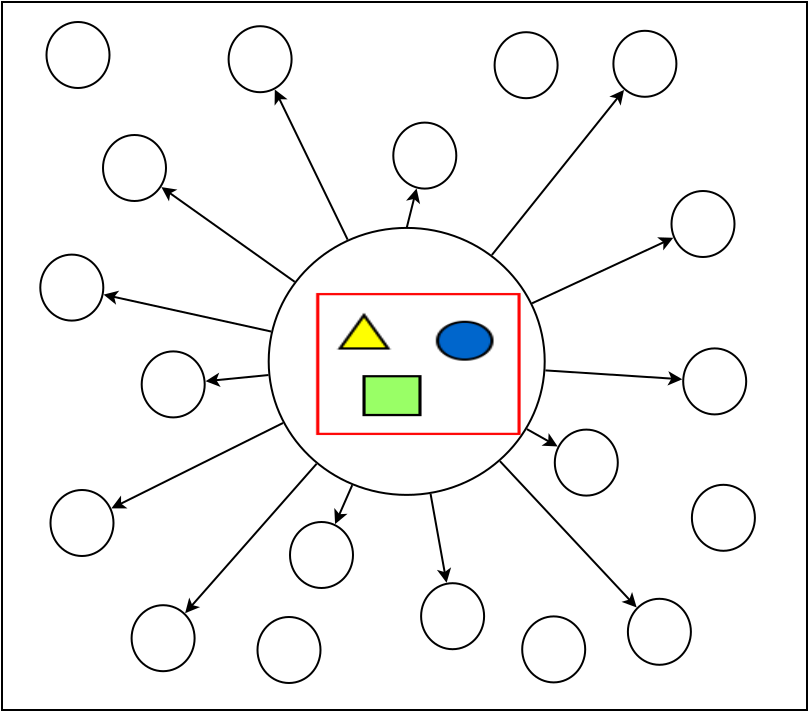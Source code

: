 <?xml version="1.0" encoding="UTF-8"?>
<dia:diagram xmlns:dia="http://www.lysator.liu.se/~alla/dia/">
  <dia:layer name="Background" visible="true" active="true">
    <dia:object type="Flowchart - Box" version="0" id="O0">
      <dia:attribute name="obj_pos">
        <dia:point val="8.565,4.38"/>
      </dia:attribute>
      <dia:attribute name="obj_bb">
        <dia:rectangle val="8.515,4.33;48.865,39.83"/>
      </dia:attribute>
      <dia:attribute name="elem_corner">
        <dia:point val="8.565,4.38"/>
      </dia:attribute>
      <dia:attribute name="elem_width">
        <dia:real val="40.25"/>
      </dia:attribute>
      <dia:attribute name="elem_height">
        <dia:real val="35.4"/>
      </dia:attribute>
      <dia:attribute name="show_background">
        <dia:boolean val="true"/>
      </dia:attribute>
      <dia:attribute name="padding">
        <dia:real val="0.5"/>
      </dia:attribute>
      <dia:attribute name="text">
        <dia:composite type="text">
          <dia:attribute name="string">
            <dia:string>##</dia:string>
          </dia:attribute>
          <dia:attribute name="font">
            <dia:font family="sans" style="0" name="Helvetica"/>
          </dia:attribute>
          <dia:attribute name="height">
            <dia:real val="0.8"/>
          </dia:attribute>
          <dia:attribute name="pos">
            <dia:point val="28.69,22.275"/>
          </dia:attribute>
          <dia:attribute name="color">
            <dia:color val="#000000"/>
          </dia:attribute>
          <dia:attribute name="alignment">
            <dia:enum val="1"/>
          </dia:attribute>
        </dia:composite>
      </dia:attribute>
    </dia:object>
    <dia:object type="Standard - Ellipse" version="0" id="O1">
      <dia:attribute name="obj_pos">
        <dia:point val="21.9,15.675"/>
      </dia:attribute>
      <dia:attribute name="obj_bb">
        <dia:rectangle val="21.85,15.625;35.75,29.075"/>
      </dia:attribute>
      <dia:attribute name="elem_corner">
        <dia:point val="21.9,15.675"/>
      </dia:attribute>
      <dia:attribute name="elem_width">
        <dia:real val="13.8"/>
      </dia:attribute>
      <dia:attribute name="elem_height">
        <dia:real val="13.35"/>
      </dia:attribute>
    </dia:object>
    <dia:object type="Standard - Ellipse" version="0" id="O2">
      <dia:attribute name="obj_pos">
        <dia:point val="13.615,11.03"/>
      </dia:attribute>
      <dia:attribute name="obj_bb">
        <dia:rectangle val="13.565,10.98;16.815,14.38"/>
      </dia:attribute>
      <dia:attribute name="elem_corner">
        <dia:point val="13.615,11.03"/>
      </dia:attribute>
      <dia:attribute name="elem_width">
        <dia:real val="3.15"/>
      </dia:attribute>
      <dia:attribute name="elem_height">
        <dia:real val="3.3"/>
      </dia:attribute>
    </dia:object>
    <dia:object type="Standard - Ellipse" version="0" id="O3">
      <dia:attribute name="obj_pos">
        <dia:point val="28.13,10.41"/>
      </dia:attribute>
      <dia:attribute name="obj_bb">
        <dia:rectangle val="28.08,10.36;31.33,13.76"/>
      </dia:attribute>
      <dia:attribute name="elem_corner">
        <dia:point val="28.13,10.41"/>
      </dia:attribute>
      <dia:attribute name="elem_width">
        <dia:real val="3.15"/>
      </dia:attribute>
      <dia:attribute name="elem_height">
        <dia:real val="3.3"/>
      </dia:attribute>
    </dia:object>
    <dia:object type="Standard - Ellipse" version="0" id="O4">
      <dia:attribute name="obj_pos">
        <dia:point val="19.895,5.59"/>
      </dia:attribute>
      <dia:attribute name="obj_bb">
        <dia:rectangle val="19.845,5.54;23.095,8.94"/>
      </dia:attribute>
      <dia:attribute name="elem_corner">
        <dia:point val="19.895,5.59"/>
      </dia:attribute>
      <dia:attribute name="elem_width">
        <dia:real val="3.15"/>
      </dia:attribute>
      <dia:attribute name="elem_height">
        <dia:real val="3.3"/>
      </dia:attribute>
    </dia:object>
    <dia:object type="Standard - Ellipse" version="0" id="O5">
      <dia:attribute name="obj_pos">
        <dia:point val="39.86,34.22"/>
      </dia:attribute>
      <dia:attribute name="obj_bb">
        <dia:rectangle val="39.81,34.17;43.06,37.57"/>
      </dia:attribute>
      <dia:attribute name="elem_corner">
        <dia:point val="39.86,34.22"/>
      </dia:attribute>
      <dia:attribute name="elem_width">
        <dia:real val="3.15"/>
      </dia:attribute>
      <dia:attribute name="elem_height">
        <dia:real val="3.3"/>
      </dia:attribute>
    </dia:object>
    <dia:object type="Standard - Ellipse" version="0" id="O6">
      <dia:attribute name="obj_pos">
        <dia:point val="42.625,21.7"/>
      </dia:attribute>
      <dia:attribute name="obj_bb">
        <dia:rectangle val="42.575,21.65;45.825,25.05"/>
      </dia:attribute>
      <dia:attribute name="elem_corner">
        <dia:point val="42.625,21.7"/>
      </dia:attribute>
      <dia:attribute name="elem_width">
        <dia:real val="3.15"/>
      </dia:attribute>
      <dia:attribute name="elem_height">
        <dia:real val="3.3"/>
      </dia:attribute>
    </dia:object>
    <dia:object type="Standard - Ellipse" version="0" id="O7">
      <dia:attribute name="obj_pos">
        <dia:point val="42.04,13.83"/>
      </dia:attribute>
      <dia:attribute name="obj_bb">
        <dia:rectangle val="41.99,13.78;45.24,17.18"/>
      </dia:attribute>
      <dia:attribute name="elem_corner">
        <dia:point val="42.04,13.83"/>
      </dia:attribute>
      <dia:attribute name="elem_width">
        <dia:real val="3.15"/>
      </dia:attribute>
      <dia:attribute name="elem_height">
        <dia:real val="3.3"/>
      </dia:attribute>
    </dia:object>
    <dia:object type="Standard - Ellipse" version="0" id="O8">
      <dia:attribute name="obj_pos">
        <dia:point val="36.205,25.76"/>
      </dia:attribute>
      <dia:attribute name="obj_bb">
        <dia:rectangle val="36.155,25.71;39.405,29.11"/>
      </dia:attribute>
      <dia:attribute name="elem_corner">
        <dia:point val="36.205,25.76"/>
      </dia:attribute>
      <dia:attribute name="elem_width">
        <dia:real val="3.15"/>
      </dia:attribute>
      <dia:attribute name="elem_height">
        <dia:real val="3.3"/>
      </dia:attribute>
    </dia:object>
    <dia:object type="Standard - Ellipse" version="0" id="O9">
      <dia:attribute name="obj_pos">
        <dia:point val="29.52,33.44"/>
      </dia:attribute>
      <dia:attribute name="obj_bb">
        <dia:rectangle val="29.47,33.39;32.72,36.79"/>
      </dia:attribute>
      <dia:attribute name="elem_corner">
        <dia:point val="29.52,33.44"/>
      </dia:attribute>
      <dia:attribute name="elem_width">
        <dia:real val="3.15"/>
      </dia:attribute>
      <dia:attribute name="elem_height">
        <dia:real val="3.3"/>
      </dia:attribute>
    </dia:object>
    <dia:object type="Standard - Ellipse" version="0" id="O10">
      <dia:attribute name="obj_pos">
        <dia:point val="39.135,5.82"/>
      </dia:attribute>
      <dia:attribute name="obj_bb">
        <dia:rectangle val="39.085,5.77;42.335,9.17"/>
      </dia:attribute>
      <dia:attribute name="elem_corner">
        <dia:point val="39.135,5.82"/>
      </dia:attribute>
      <dia:attribute name="elem_width">
        <dia:real val="3.15"/>
      </dia:attribute>
      <dia:attribute name="elem_height">
        <dia:real val="3.3"/>
      </dia:attribute>
    </dia:object>
    <dia:object type="Standard - Ellipse" version="0" id="O11">
      <dia:attribute name="obj_pos">
        <dia:point val="15.55,21.85"/>
      </dia:attribute>
      <dia:attribute name="obj_bb">
        <dia:rectangle val="15.5,21.8;18.75,25.2"/>
      </dia:attribute>
      <dia:attribute name="elem_corner">
        <dia:point val="15.55,21.85"/>
      </dia:attribute>
      <dia:attribute name="elem_width">
        <dia:real val="3.15"/>
      </dia:attribute>
      <dia:attribute name="elem_height">
        <dia:real val="3.3"/>
      </dia:attribute>
    </dia:object>
    <dia:object type="Standard - Ellipse" version="0" id="O12">
      <dia:attribute name="obj_pos">
        <dia:point val="22.965,30.38"/>
      </dia:attribute>
      <dia:attribute name="obj_bb">
        <dia:rectangle val="22.915,30.33;26.165,33.73"/>
      </dia:attribute>
      <dia:attribute name="elem_corner">
        <dia:point val="22.965,30.38"/>
      </dia:attribute>
      <dia:attribute name="elem_width">
        <dia:real val="3.15"/>
      </dia:attribute>
      <dia:attribute name="elem_height">
        <dia:real val="3.3"/>
      </dia:attribute>
    </dia:object>
    <dia:object type="Standard - Ellipse" version="0" id="O13">
      <dia:attribute name="obj_pos">
        <dia:point val="10.48,17.01"/>
      </dia:attribute>
      <dia:attribute name="obj_bb">
        <dia:rectangle val="10.43,16.96;13.68,20.36"/>
      </dia:attribute>
      <dia:attribute name="elem_corner">
        <dia:point val="10.48,17.01"/>
      </dia:attribute>
      <dia:attribute name="elem_width">
        <dia:real val="3.15"/>
      </dia:attribute>
      <dia:attribute name="elem_height">
        <dia:real val="3.3"/>
      </dia:attribute>
    </dia:object>
    <dia:object type="Standard - Ellipse" version="0" id="O14">
      <dia:attribute name="obj_pos">
        <dia:point val="15.045,34.54"/>
      </dia:attribute>
      <dia:attribute name="obj_bb">
        <dia:rectangle val="14.995,34.49;18.245,37.89"/>
      </dia:attribute>
      <dia:attribute name="elem_corner">
        <dia:point val="15.045,34.54"/>
      </dia:attribute>
      <dia:attribute name="elem_width">
        <dia:real val="3.15"/>
      </dia:attribute>
      <dia:attribute name="elem_height">
        <dia:real val="3.3"/>
      </dia:attribute>
    </dia:object>
    <dia:object type="Standard - Ellipse" version="0" id="O15">
      <dia:attribute name="obj_pos">
        <dia:point val="10.99,28.78"/>
      </dia:attribute>
      <dia:attribute name="obj_bb">
        <dia:rectangle val="10.94,28.73;14.19,32.13"/>
      </dia:attribute>
      <dia:attribute name="elem_corner">
        <dia:point val="10.99,28.78"/>
      </dia:attribute>
      <dia:attribute name="elem_width">
        <dia:real val="3.15"/>
      </dia:attribute>
      <dia:attribute name="elem_height">
        <dia:real val="3.3"/>
      </dia:attribute>
    </dia:object>
    <dia:object type="Standard - Line" version="0" id="O16">
      <dia:attribute name="obj_pos">
        <dia:point val="28.8,15.675"/>
      </dia:attribute>
      <dia:attribute name="obj_bb">
        <dia:rectangle val="28.739,13.593;29.496,15.736"/>
      </dia:attribute>
      <dia:attribute name="conn_endpoints">
        <dia:point val="28.8,15.675"/>
        <dia:point val="29.294,13.702"/>
      </dia:attribute>
      <dia:attribute name="numcp">
        <dia:int val="1"/>
      </dia:attribute>
      <dia:attribute name="end_arrow">
        <dia:enum val="22"/>
      </dia:attribute>
      <dia:attribute name="end_arrow_length">
        <dia:real val="0.5"/>
      </dia:attribute>
      <dia:attribute name="end_arrow_width">
        <dia:real val="0.5"/>
      </dia:attribute>
      <dia:connections>
        <dia:connection handle="0" to="O1" connection="1"/>
        <dia:connection handle="1" to="O3" connection="8"/>
      </dia:connections>
    </dia:object>
    <dia:object type="Standard - Line" version="0" id="O17">
      <dia:attribute name="obj_pos">
        <dia:point val="35.066,19.444"/>
      </dia:attribute>
      <dia:attribute name="obj_bb">
        <dia:rectangle val="35,16.082;42.231,19.511"/>
      </dia:attribute>
      <dia:attribute name="conn_endpoints">
        <dia:point val="35.066,19.444"/>
        <dia:point val="42.13,16.169"/>
      </dia:attribute>
      <dia:attribute name="numcp">
        <dia:int val="1"/>
      </dia:attribute>
      <dia:attribute name="end_arrow">
        <dia:enum val="22"/>
      </dia:attribute>
      <dia:attribute name="end_arrow_length">
        <dia:real val="0.5"/>
      </dia:attribute>
      <dia:attribute name="end_arrow_width">
        <dia:real val="0.5"/>
      </dia:attribute>
      <dia:connections>
        <dia:connection handle="0" to="O1" connection="8"/>
        <dia:connection handle="1" to="O7" connection="8"/>
      </dia:connections>
    </dia:object>
    <dia:object type="Standard - Line" version="0" id="O18">
      <dia:attribute name="obj_pos">
        <dia:point val="25.847,16.263"/>
      </dia:attribute>
      <dia:attribute name="obj_bb">
        <dia:rectangle val="22.128,8.654;25.914,16.33"/>
      </dia:attribute>
      <dia:attribute name="conn_endpoints">
        <dia:point val="25.847,16.263"/>
        <dia:point val="22.205,8.754"/>
      </dia:attribute>
      <dia:attribute name="numcp">
        <dia:int val="1"/>
      </dia:attribute>
      <dia:attribute name="end_arrow">
        <dia:enum val="22"/>
      </dia:attribute>
      <dia:attribute name="end_arrow_length">
        <dia:real val="0.5"/>
      </dia:attribute>
      <dia:attribute name="end_arrow_width">
        <dia:real val="0.5"/>
      </dia:attribute>
      <dia:connections>
        <dia:connection handle="0" to="O1" connection="8"/>
        <dia:connection handle="1" to="O4" connection="8"/>
      </dia:connections>
    </dia:object>
    <dia:object type="Standard - Line" version="0" id="O19">
      <dia:attribute name="obj_pos">
        <dia:point val="22.023,20.857"/>
      </dia:attribute>
      <dia:attribute name="obj_bb">
        <dia:rectangle val="13.534,18.788;22.083,20.916"/>
      </dia:attribute>
      <dia:attribute name="conn_endpoints">
        <dia:point val="22.023,20.857"/>
        <dia:point val="13.643,19.01"/>
      </dia:attribute>
      <dia:attribute name="numcp">
        <dia:int val="1"/>
      </dia:attribute>
      <dia:attribute name="end_arrow">
        <dia:enum val="22"/>
      </dia:attribute>
      <dia:attribute name="end_arrow_length">
        <dia:real val="0.5"/>
      </dia:attribute>
      <dia:attribute name="end_arrow_width">
        <dia:real val="0.5"/>
      </dia:attribute>
      <dia:connections>
        <dia:connection handle="0" to="O1" connection="8"/>
        <dia:connection handle="1" to="O13" connection="8"/>
      </dia:connections>
    </dia:object>
    <dia:object type="Standard - Line" version="0" id="O20">
      <dia:attribute name="obj_pos">
        <dia:point val="21.888,23.031"/>
      </dia:attribute>
      <dia:attribute name="obj_bb">
        <dia:rectangle val="18.632,22.921;21.943,23.641"/>
      </dia:attribute>
      <dia:attribute name="conn_endpoints">
        <dia:point val="21.888,23.031"/>
        <dia:point val="18.743,23.341"/>
      </dia:attribute>
      <dia:attribute name="numcp">
        <dia:int val="1"/>
      </dia:attribute>
      <dia:attribute name="end_arrow">
        <dia:enum val="22"/>
      </dia:attribute>
      <dia:attribute name="end_arrow_length">
        <dia:real val="0.5"/>
      </dia:attribute>
      <dia:attribute name="end_arrow_width">
        <dia:real val="0.5"/>
      </dia:attribute>
      <dia:connections>
        <dia:connection handle="0" to="O1" connection="8"/>
        <dia:connection handle="1" to="O11" connection="8"/>
      </dia:connections>
    </dia:object>
    <dia:object type="Standard - Line" version="0" id="O21">
      <dia:attribute name="obj_pos">
        <dia:point val="22.62,25.426"/>
      </dia:attribute>
      <dia:attribute name="obj_bb">
        <dia:rectangle val="13.932,25.359;22.687,29.771"/>
      </dia:attribute>
      <dia:attribute name="conn_endpoints">
        <dia:point val="22.62,25.426"/>
        <dia:point val="14.032,29.7"/>
      </dia:attribute>
      <dia:attribute name="numcp">
        <dia:int val="1"/>
      </dia:attribute>
      <dia:attribute name="end_arrow">
        <dia:enum val="22"/>
      </dia:attribute>
      <dia:attribute name="end_arrow_length">
        <dia:real val="0.5"/>
      </dia:attribute>
      <dia:attribute name="end_arrow_width">
        <dia:real val="0.5"/>
      </dia:attribute>
      <dia:connections>
        <dia:connection handle="0" to="O1" connection="8"/>
        <dia:connection handle="1" to="O15" connection="8"/>
      </dia:connections>
    </dia:object>
    <dia:object type="Standard - Line" version="0" id="O22">
      <dia:attribute name="obj_pos">
        <dia:point val="24.294,27.47"/>
      </dia:attribute>
      <dia:attribute name="obj_bb">
        <dia:rectangle val="17.647,27.399;24.365,35.023"/>
      </dia:attribute>
      <dia:attribute name="conn_endpoints">
        <dia:point val="24.294,27.47"/>
        <dia:point val="17.721,34.939"/>
      </dia:attribute>
      <dia:attribute name="numcp">
        <dia:int val="1"/>
      </dia:attribute>
      <dia:attribute name="end_arrow">
        <dia:enum val="22"/>
      </dia:attribute>
      <dia:attribute name="end_arrow_length">
        <dia:real val="0.5"/>
      </dia:attribute>
      <dia:attribute name="end_arrow_width">
        <dia:real val="0.5"/>
      </dia:attribute>
      <dia:connections>
        <dia:connection handle="0" to="O1" connection="8"/>
        <dia:connection handle="1" to="O14" connection="8"/>
      </dia:connections>
    </dia:object>
    <dia:object type="Standard - Line" version="0" id="O23">
      <dia:attribute name="obj_pos">
        <dia:point val="26.077,28.538"/>
      </dia:attribute>
      <dia:attribute name="obj_bb">
        <dia:rectangle val="25.122,28.472;26.143,30.588"/>
      </dia:attribute>
      <dia:attribute name="conn_endpoints">
        <dia:point val="26.077,28.538"/>
        <dia:point val="25.219,30.486"/>
      </dia:attribute>
      <dia:attribute name="numcp">
        <dia:int val="1"/>
      </dia:attribute>
      <dia:attribute name="end_arrow">
        <dia:enum val="22"/>
      </dia:attribute>
      <dia:attribute name="end_arrow_length">
        <dia:real val="0.5"/>
      </dia:attribute>
      <dia:attribute name="end_arrow_width">
        <dia:real val="0.5"/>
      </dia:attribute>
      <dia:connections>
        <dia:connection handle="0" to="O1" connection="8"/>
        <dia:connection handle="1" to="O12" connection="8"/>
      </dia:connections>
    </dia:object>
    <dia:object type="Standard - Line" version="0" id="O24">
      <dia:attribute name="obj_pos">
        <dia:point val="23.201,18.372"/>
      </dia:attribute>
      <dia:attribute name="obj_bb">
        <dia:rectangle val="16.443,13.566;23.271,18.442"/>
      </dia:attribute>
      <dia:attribute name="conn_endpoints">
        <dia:point val="23.201,18.372"/>
        <dia:point val="16.535,13.635"/>
      </dia:attribute>
      <dia:attribute name="numcp">
        <dia:int val="1"/>
      </dia:attribute>
      <dia:attribute name="end_arrow">
        <dia:enum val="22"/>
      </dia:attribute>
      <dia:attribute name="end_arrow_length">
        <dia:real val="0.5"/>
      </dia:attribute>
      <dia:attribute name="end_arrow_width">
        <dia:real val="0.5"/>
      </dia:attribute>
      <dia:connections>
        <dia:connection handle="0" to="O1" connection="8"/>
        <dia:connection handle="1" to="O2" connection="8"/>
      </dia:connections>
    </dia:object>
    <dia:object type="Standard - Line" version="0" id="O25">
      <dia:attribute name="obj_pos">
        <dia:point val="29.994,28.975"/>
      </dia:attribute>
      <dia:attribute name="obj_bb">
        <dia:rectangle val="29.935,28.917;31.042,33.529"/>
      </dia:attribute>
      <dia:attribute name="conn_endpoints">
        <dia:point val="29.994,28.975"/>
        <dia:point val="30.794,33.419"/>
      </dia:attribute>
      <dia:attribute name="numcp">
        <dia:int val="1"/>
      </dia:attribute>
      <dia:attribute name="end_arrow">
        <dia:enum val="22"/>
      </dia:attribute>
      <dia:attribute name="end_arrow_length">
        <dia:real val="0.5"/>
      </dia:attribute>
      <dia:attribute name="end_arrow_width">
        <dia:real val="0.5"/>
      </dia:attribute>
      <dia:connections>
        <dia:connection handle="0" to="O1" connection="8"/>
        <dia:connection handle="1" to="O9" connection="8"/>
      </dia:connections>
    </dia:object>
    <dia:object type="Standard - Line" version="0" id="O26">
      <dia:attribute name="obj_pos">
        <dia:point val="34.806,25.734"/>
      </dia:attribute>
      <dia:attribute name="obj_bb">
        <dia:rectangle val="34.737,25.666;36.447,26.673"/>
      </dia:attribute>
      <dia:attribute name="conn_endpoints">
        <dia:point val="34.806,25.734"/>
        <dia:point val="36.349,26.604"/>
      </dia:attribute>
      <dia:attribute name="numcp">
        <dia:int val="1"/>
      </dia:attribute>
      <dia:attribute name="end_arrow">
        <dia:enum val="22"/>
      </dia:attribute>
      <dia:attribute name="end_arrow_length">
        <dia:real val="0.5"/>
      </dia:attribute>
      <dia:attribute name="end_arrow_width">
        <dia:real val="0.5"/>
      </dia:attribute>
      <dia:connections>
        <dia:connection handle="0" to="O1" connection="8"/>
        <dia:connection handle="1" to="O8" connection="8"/>
      </dia:connections>
    </dia:object>
    <dia:object type="Standard - Line" version="0" id="O27">
      <dia:attribute name="obj_pos">
        <dia:point val="33.461,27.338"/>
      </dia:attribute>
      <dia:attribute name="obj_bb">
        <dia:rectangle val="33.391,27.267;40.375,34.736"/>
      </dia:attribute>
      <dia:attribute name="conn_endpoints">
        <dia:point val="33.461,27.338"/>
        <dia:point val="40.299,34.654"/>
      </dia:attribute>
      <dia:attribute name="numcp">
        <dia:int val="1"/>
      </dia:attribute>
      <dia:attribute name="end_arrow">
        <dia:enum val="22"/>
      </dia:attribute>
      <dia:attribute name="end_arrow_length">
        <dia:real val="0.5"/>
      </dia:attribute>
      <dia:attribute name="end_arrow_width">
        <dia:real val="0.5"/>
      </dia:attribute>
      <dia:connections>
        <dia:connection handle="0" to="O1" connection="8"/>
        <dia:connection handle="1" to="O5" connection="8"/>
      </dia:connections>
    </dia:object>
    <dia:object type="Standard - Line" version="0" id="O28">
      <dia:attribute name="obj_pos">
        <dia:point val="35.734,22.8"/>
      </dia:attribute>
      <dia:attribute name="obj_bb">
        <dia:rectangle val="35.681,22.747;42.69,23.566"/>
      </dia:attribute>
      <dia:attribute name="conn_endpoints">
        <dia:point val="35.734,22.8"/>
        <dia:point val="42.579,23.245"/>
      </dia:attribute>
      <dia:attribute name="numcp">
        <dia:int val="1"/>
      </dia:attribute>
      <dia:attribute name="end_arrow">
        <dia:enum val="22"/>
      </dia:attribute>
      <dia:attribute name="end_arrow_length">
        <dia:real val="0.5"/>
      </dia:attribute>
      <dia:attribute name="end_arrow_width">
        <dia:real val="0.5"/>
      </dia:attribute>
      <dia:connections>
        <dia:connection handle="0" to="O1" connection="8"/>
        <dia:connection handle="1" to="O6" connection="8"/>
      </dia:connections>
    </dia:object>
    <dia:object type="Standard - Line" version="0" id="O29">
      <dia:attribute name="obj_pos">
        <dia:point val="33.056,17.033"/>
      </dia:attribute>
      <dia:attribute name="obj_bb">
        <dia:rectangle val="32.986,8.686;39.737,17.103"/>
      </dia:attribute>
      <dia:attribute name="conn_endpoints">
        <dia:point val="33.056,17.033"/>
        <dia:point val="39.667,8.774"/>
      </dia:attribute>
      <dia:attribute name="numcp">
        <dia:int val="1"/>
      </dia:attribute>
      <dia:attribute name="end_arrow">
        <dia:enum val="22"/>
      </dia:attribute>
      <dia:attribute name="end_arrow_length">
        <dia:real val="0.5"/>
      </dia:attribute>
      <dia:attribute name="end_arrow_width">
        <dia:real val="0.5"/>
      </dia:attribute>
      <dia:connections>
        <dia:connection handle="0" to="O1" connection="8"/>
        <dia:connection handle="1" to="O10" connection="8"/>
      </dia:connections>
    </dia:object>
    <dia:object type="Standard - Ellipse" version="0" id="O30">
      <dia:attribute name="obj_pos">
        <dia:point val="10.79,5.38"/>
      </dia:attribute>
      <dia:attribute name="obj_bb">
        <dia:rectangle val="10.74,5.33;13.99,8.73"/>
      </dia:attribute>
      <dia:attribute name="elem_corner">
        <dia:point val="10.79,5.38"/>
      </dia:attribute>
      <dia:attribute name="elem_width">
        <dia:real val="3.15"/>
      </dia:attribute>
      <dia:attribute name="elem_height">
        <dia:real val="3.3"/>
      </dia:attribute>
    </dia:object>
    <dia:object type="Standard - Ellipse" version="0" id="O31">
      <dia:attribute name="obj_pos">
        <dia:point val="33.195,5.89"/>
      </dia:attribute>
      <dia:attribute name="obj_bb">
        <dia:rectangle val="33.145,5.84;36.395,9.24"/>
      </dia:attribute>
      <dia:attribute name="elem_corner">
        <dia:point val="33.195,5.89"/>
      </dia:attribute>
      <dia:attribute name="elem_width">
        <dia:real val="3.15"/>
      </dia:attribute>
      <dia:attribute name="elem_height">
        <dia:real val="3.3"/>
      </dia:attribute>
    </dia:object>
    <dia:object type="Standard - Ellipse" version="0" id="O32">
      <dia:attribute name="obj_pos">
        <dia:point val="43.06,28.52"/>
      </dia:attribute>
      <dia:attribute name="obj_bb">
        <dia:rectangle val="43.01,28.47;46.26,31.87"/>
      </dia:attribute>
      <dia:attribute name="elem_corner">
        <dia:point val="43.06,28.52"/>
      </dia:attribute>
      <dia:attribute name="elem_width">
        <dia:real val="3.15"/>
      </dia:attribute>
      <dia:attribute name="elem_height">
        <dia:real val="3.3"/>
      </dia:attribute>
    </dia:object>
    <dia:object type="Standard - Ellipse" version="0" id="O33">
      <dia:attribute name="obj_pos">
        <dia:point val="34.575,35.1"/>
      </dia:attribute>
      <dia:attribute name="obj_bb">
        <dia:rectangle val="34.525,35.05;37.775,38.45"/>
      </dia:attribute>
      <dia:attribute name="elem_corner">
        <dia:point val="34.575,35.1"/>
      </dia:attribute>
      <dia:attribute name="elem_width">
        <dia:real val="3.15"/>
      </dia:attribute>
      <dia:attribute name="elem_height">
        <dia:real val="3.3"/>
      </dia:attribute>
    </dia:object>
    <dia:object type="Standard - Ellipse" version="0" id="O34">
      <dia:attribute name="obj_pos">
        <dia:point val="21.34,35.13"/>
      </dia:attribute>
      <dia:attribute name="obj_bb">
        <dia:rectangle val="21.29,35.08;24.54,38.48"/>
      </dia:attribute>
      <dia:attribute name="elem_corner">
        <dia:point val="21.34,35.13"/>
      </dia:attribute>
      <dia:attribute name="elem_width">
        <dia:real val="3.15"/>
      </dia:attribute>
      <dia:attribute name="elem_height">
        <dia:real val="3.3"/>
      </dia:attribute>
    </dia:object>
    <dia:object type="Standard - Image" version="0" id="O35">
      <dia:attribute name="obj_pos">
        <dia:point val="24.27,18.93"/>
      </dia:attribute>
      <dia:attribute name="obj_bb">
        <dia:rectangle val="24.22,18.88;34.549,26.08"/>
      </dia:attribute>
      <dia:attribute name="elem_corner">
        <dia:point val="24.27,18.93"/>
      </dia:attribute>
      <dia:attribute name="elem_width">
        <dia:real val="10.229"/>
      </dia:attribute>
      <dia:attribute name="elem_height">
        <dia:real val="7.1"/>
      </dia:attribute>
      <dia:attribute name="draw_border">
        <dia:boolean val="false"/>
      </dia:attribute>
      <dia:attribute name="keep_aspect">
        <dia:boolean val="true"/>
      </dia:attribute>
      <dia:attribute name="file">
        <dia:string>#Desktop/buddy-crying-clip-art.jpg#</dia:string>
      </dia:attribute>
    </dia:object>
  </dia:layer>
</dia:diagram>
